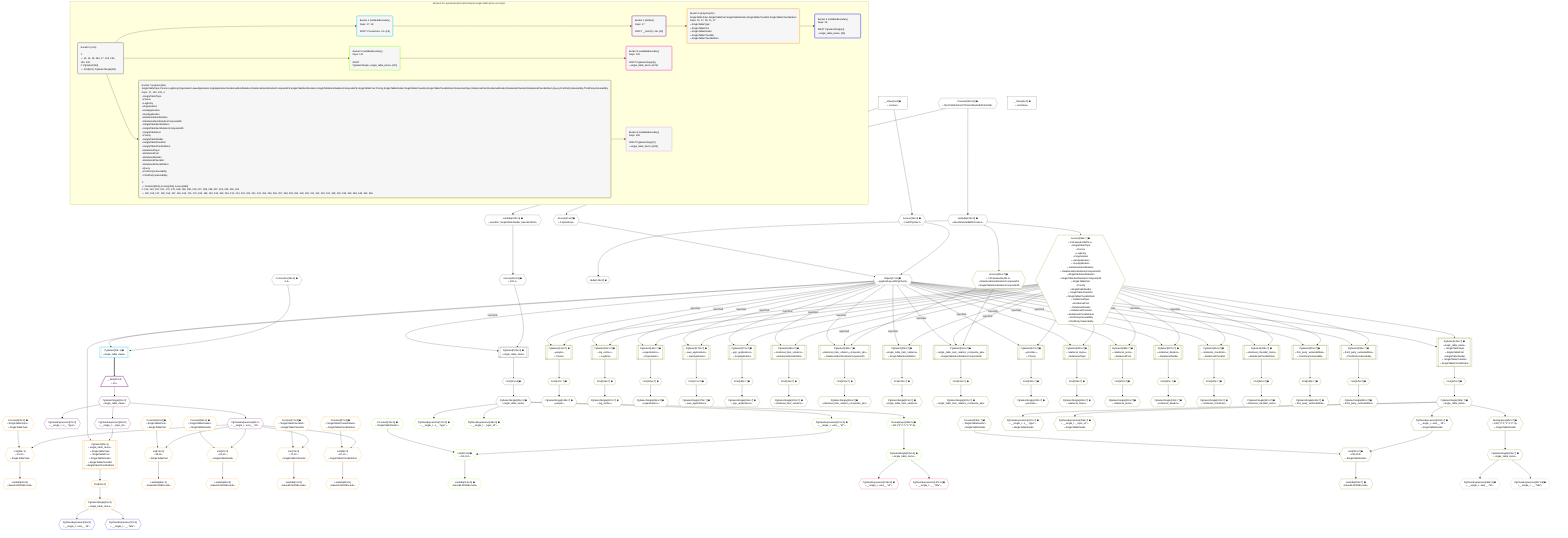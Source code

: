 %%{init: {'themeVariables': { 'fontSize': '12px'}}}%%
graph TD
    classDef path fill:#eee,stroke:#000,color:#000
    classDef plan fill:#fff,stroke-width:1px,color:#000
    classDef itemplan fill:#fff,stroke-width:2px,color:#000
    classDef unbatchedplan fill:#dff,stroke-width:1px,color:#000
    classDef sideeffectplan fill:#fcc,stroke-width:2px,color:#000
    classDef bucket fill:#f6f6f6,color:#000,stroke-width:2px,text-align:left


    %% plan dependencies
    Object17{{"Object[17∈0] ➊<br />ᐸ{pgSettings,withPgClient}ᐳ"}}:::plan
    Access15{{"Access[15∈0] ➊<br />ᐸ2.pgSettingsᐳ"}}:::plan
    Access16{{"Access[16∈0] ➊<br />ᐸ2.withPgClientᐳ"}}:::plan
    Access15 & Access16 --> Object17
    PgSelect106[["PgSelect[106∈0] ➊<br />ᐸsingle_table_itemsᐳ"]]:::plan
    Access104{{"Access[104∈0] ➊<br />ᐸ103.1ᐳ"}}:::plan
    Object17 -->|rejectNull| PgSelect106
    Access104 --> PgSelect106
    __Value2["__Value[2∈0] ➊<br />ᐸcontextᐳ"]:::plan
    __Value2 --> Access15
    __Value2 --> Access16
    Lambda103{{"Lambda[103∈0] ➊<br />ᐸspecifier_SingleTableDivider_base64JSONᐳ"}}:::plan
    Constant354{{"Constant[354∈0] ➊<br />ᐸ'WyJTaW5nbGVUYWJsZURpdmlkZXIiLDNd'ᐳ"}}:::plan
    Constant354 --> Lambda103
    Lambda103 --> Access104
    First110{{"First[110∈0] ➊"}}:::plan
    PgSelect106 --> First110
    PgSelectSingle111{{"PgSelectSingle[111∈0] ➊<br />ᐸsingle_table_itemsᐳ"}}:::plan
    First110 --> PgSelectSingle111
    Node129{{"Node[129∈0] ➊"}}:::plan
    Lambda130{{"Lambda[130∈0] ➊<br />ᐸdecodeNodeIdWithCodecsᐳ"}}:::plan
    Lambda130 --> Node129
    Constant354 --> Lambda130
    __Value4["__Value[4∈0] ➊<br />ᐸrootValueᐳ"]:::plan
    Connection18{{"Connection[18∈0] ➊<br />ᐸ14ᐳ"}}:::plan
    PgSelect19[["PgSelect[19∈1] ➊<br />ᐸsingle_table_itemsᐳ"]]:::plan
    Object17 & Connection18 --> PgSelect19
    __Item20[/"__Item[20∈2]<br />ᐸ19ᐳ"\]:::itemplan
    PgSelect19 ==> __Item20
    PgSelectSingle21{{"PgSelectSingle[21∈2]<br />ᐸsingle_table_itemsᐳ"}}:::plan
    __Item20 --> PgSelectSingle21
    PgClassExpression22{{"PgClassExpression[22∈2]<br />ᐸ__single_t...ems__.”id”ᐳ"}}:::plan
    PgSelectSingle21 --> PgClassExpression22
    PgClassExpression27{{"PgClassExpression[27∈2]<br />ᐸ__single_t...s__.”type”ᐳ"}}:::plan
    PgSelectSingle21 --> PgClassExpression27
    PgClassExpression28{{"PgClassExpression[28∈2]<br />ᐸ__single_t..._topic_id”ᐳ"}}:::plan
    PgSelectSingle21 --> PgClassExpression28
    List25{{"List[25∈3]<br />ᐸ23,22ᐳ<br />ᐳSingleTableTopic"}}:::plan
    Constant23{{"Constant[23∈3] ➊<br />ᐸ'SingleTableTopic'ᐳ<br />ᐳSingleTableTopic"}}:::plan
    Constant23 & PgClassExpression22 --> List25
    PgSelect30[["PgSelect[30∈3]<br />ᐸsingle_table_itemsᐳ<br />ᐳSingleTableTopic<br />ᐳSingleTablePost<br />ᐳSingleTableDivider<br />ᐳSingleTableChecklist<br />ᐳSingleTableChecklistItem"]]:::plan
    Object17 & PgClassExpression28 --> PgSelect30
    List41{{"List[41∈3]<br />ᐸ39,22ᐳ<br />ᐳSingleTablePost"}}:::plan
    Constant39{{"Constant[39∈3] ➊<br />ᐸ'SingleTablePost'ᐳ<br />ᐳSingleTablePost"}}:::plan
    Constant39 & PgClassExpression22 --> List41
    List57{{"List[57∈3]<br />ᐸ55,22ᐳ<br />ᐳSingleTableDivider"}}:::plan
    Constant55{{"Constant[55∈3] ➊<br />ᐸ'SingleTableDivider'ᐳ<br />ᐳSingleTableDivider"}}:::plan
    Constant55 & PgClassExpression22 --> List57
    List73{{"List[73∈3]<br />ᐸ71,22ᐳ<br />ᐳSingleTableChecklist"}}:::plan
    Constant71{{"Constant[71∈3] ➊<br />ᐸ'SingleTableChecklist'ᐳ<br />ᐳSingleTableChecklist"}}:::plan
    Constant71 & PgClassExpression22 --> List73
    List89{{"List[89∈3]<br />ᐸ87,22ᐳ<br />ᐳSingleTableChecklistItem"}}:::plan
    Constant87{{"Constant[87∈3] ➊<br />ᐸ'SingleTableChecklistItem'ᐳ<br />ᐳSingleTableChecklistItem"}}:::plan
    Constant87 & PgClassExpression22 --> List89
    Lambda26{{"Lambda[26∈3]<br />ᐸbase64JSONEncodeᐳ"}}:::plan
    List25 --> Lambda26
    First34{{"First[34∈3]"}}:::plan
    PgSelect30 --> First34
    PgSelectSingle35{{"PgSelectSingle[35∈3]<br />ᐸsingle_table_itemsᐳ"}}:::plan
    First34 --> PgSelectSingle35
    Lambda42{{"Lambda[42∈3]<br />ᐸbase64JSONEncodeᐳ"}}:::plan
    List41 --> Lambda42
    Lambda58{{"Lambda[58∈3]<br />ᐸbase64JSONEncodeᐳ"}}:::plan
    List57 --> Lambda58
    Lambda74{{"Lambda[74∈3]<br />ᐸbase64JSONEncodeᐳ"}}:::plan
    List73 --> Lambda74
    Lambda90{{"Lambda[90∈3]<br />ᐸbase64JSONEncodeᐳ"}}:::plan
    List89 --> Lambda90
    PgClassExpression36{{"PgClassExpression[36∈4]<br />ᐸ__single_t...ems__.”id”ᐳ"}}:::plan
    PgSelectSingle35 --> PgClassExpression36
    PgClassExpression37{{"PgClassExpression[37∈4]<br />ᐸ__single_t...__.”title”ᐳ"}}:::plan
    PgSelectSingle35 --> PgClassExpression37
    List115{{"List[115∈5] ➊<br />ᐸ113,112ᐳ"}}:::plan
    Constant113{{"Constant[113∈5] ➊<br />ᐸ'SingleTableDivider'ᐳ"}}:::plan
    PgClassExpression112{{"PgClassExpression[112∈5] ➊<br />ᐸ__single_t...ems__.”id”ᐳ"}}:::plan
    Constant113 & PgClassExpression112 --> List115
    PgSelectSingle111 --> PgClassExpression112
    Lambda116{{"Lambda[116∈5] ➊<br />ᐸbase64JSONEncodeᐳ"}}:::plan
    List115 --> Lambda116
    PgClassExpression117{{"PgClassExpression[117∈5] ➊<br />ᐸ__single_t...s__.”type”ᐳ"}}:::plan
    PgSelectSingle111 --> PgClassExpression117
    PgClassExpression118{{"PgClassExpression[118∈5] ➊<br />ᐸ__single_t..._topic_id”ᐳ"}}:::plan
    PgSelectSingle111 --> PgClassExpression118
    PgSelectSingle125{{"PgSelectSingle[125∈5] ➊<br />ᐸsingle_table_itemsᐳ"}}:::plan
    RemapKeys350{{"RemapKeys[350∈5] ➊<br />ᐸ111:{”0”:2,”1”:3,”2”:4}ᐳ"}}:::plan
    RemapKeys350 --> PgSelectSingle125
    PgSelectSingle111 --> RemapKeys350
    PgClassExpression126{{"PgClassExpression[126∈6] ➊<br />ᐸ__single_t...ems__.”id”ᐳ"}}:::plan
    PgSelectSingle125 --> PgClassExpression126
    PgClassExpression127{{"PgClassExpression[127∈6] ➊<br />ᐸ__single_t...__.”title”ᐳ"}}:::plan
    PgSelectSingle125 --> PgClassExpression127
    PgSelect199[["PgSelect[199∈7] ➊<br />ᐸrelational_item_relation_composite_pksᐳ<br />ᐳRelationalItemRelationCompositePk"]]:::plan
    Access355{{"Access[355∈7] ➊<br />ᐸ130.base64JSON.1ᐳ<br />ᐳSingleTableTopic<br />ᐳPerson<br />ᐳLogEntry<br />ᐳOrganization<br />ᐳAwsApplication<br />ᐳGcpApplication<br />ᐳRelationalItemRelation<br />ᐳRelationalItemRelationCompositePk<br />ᐳSingleTableItemRelation<br />ᐳSingleTableItemRelationCompositePk<br />ᐳSingleTablePost<br />ᐳPriority<br />ᐳSingleTableDivider<br />ᐳSingleTableChecklist<br />ᐳSingleTableChecklistItem<br />ᐳRelationalTopic<br />ᐳRelationalPost<br />ᐳRelationalDivider<br />ᐳRelationalChecklist<br />ᐳRelationalChecklistItem<br />ᐳFirstPartyVulnerability<br />ᐳThirdPartyVulnerability"}}:::plan
    Access356{{"Access[356∈7] ➊<br />ᐸ130.base64JSON.2ᐳ<br />ᐳRelationalItemRelationCompositePk<br />ᐳSingleTableItemRelationCompositePk"}}:::plan
    Object17 -->|rejectNull| PgSelect199
    Access355 -->|rejectNull| PgSelect199
    Access356 --> PgSelect199
    PgSelect219[["PgSelect[219∈7] ➊<br />ᐸsingle_table_item_relation_composite_pksᐳ<br />ᐳSingleTableItemRelationCompositePk"]]:::plan
    Object17 -->|rejectNull| PgSelect219
    Access355 -->|rejectNull| PgSelect219
    Access356 --> PgSelect219
    PgSelect134[["PgSelect[134∈7] ➊<br />ᐸsingle_table_itemsᐳ<br />ᐳSingleTableTopic<br />ᐳSingleTablePost<br />ᐳSingleTableDivider<br />ᐳSingleTableChecklist<br />ᐳSingleTableChecklistItem"]]:::plan
    Object17 -->|rejectNull| PgSelect134
    Access355 --> PgSelect134
    PgSelect143[["PgSelect[143∈7] ➊<br />ᐸpeopleᐳ<br />ᐳPerson"]]:::plan
    Object17 -->|rejectNull| PgSelect143
    Access355 --> PgSelect143
    PgSelect152[["PgSelect[152∈7] ➊<br />ᐸlog_entriesᐳ<br />ᐳLogEntry"]]:::plan
    Object17 -->|rejectNull| PgSelect152
    Access355 --> PgSelect152
    PgSelect161[["PgSelect[161∈7] ➊<br />ᐸorganizationsᐳ<br />ᐳOrganization"]]:::plan
    Object17 -->|rejectNull| PgSelect161
    Access355 --> PgSelect161
    PgSelect170[["PgSelect[170∈7] ➊<br />ᐸaws_applicationsᐳ<br />ᐳAwsApplication"]]:::plan
    Object17 -->|rejectNull| PgSelect170
    Access355 --> PgSelect170
    PgSelect179[["PgSelect[179∈7] ➊<br />ᐸgcp_applicationsᐳ<br />ᐳGcpApplication"]]:::plan
    Object17 -->|rejectNull| PgSelect179
    Access355 --> PgSelect179
    PgSelect188[["PgSelect[188∈7] ➊<br />ᐸrelational_item_relationsᐳ<br />ᐳRelationalItemRelation"]]:::plan
    Object17 -->|rejectNull| PgSelect188
    Access355 --> PgSelect188
    PgSelect208[["PgSelect[208∈7] ➊<br />ᐸsingle_table_item_relationsᐳ<br />ᐳSingleTableItemRelation"]]:::plan
    Object17 -->|rejectNull| PgSelect208
    Access355 --> PgSelect208
    PgSelect237[["PgSelect[237∈7] ➊<br />ᐸprioritiesᐳ<br />ᐳPriority"]]:::plan
    Object17 -->|rejectNull| PgSelect237
    Access355 --> PgSelect237
    List255{{"List[255∈7] ➊<br />ᐸ253,252ᐳ<br />ᐳSingleTableDivider"}}:::plan
    Constant253{{"Constant[253∈7] ➊<br />ᐸ'SingleTableDivider'ᐳ<br />ᐳSingleTableDivider"}}:::plan
    PgClassExpression252{{"PgClassExpression[252∈7] ➊<br />ᐸ__single_t...ems__.”id”ᐳ<br />ᐳSingleTableDivider"}}:::plan
    Constant253 & PgClassExpression252 --> List255
    PgSelect289[["PgSelect[289∈7] ➊<br />ᐸrelational_topicsᐳ<br />ᐳRelationalTopic"]]:::plan
    Object17 -->|rejectNull| PgSelect289
    Access355 --> PgSelect289
    PgSelect298[["PgSelect[298∈7] ➊<br />ᐸrelational_postsᐳ<br />ᐳRelationalPost"]]:::plan
    Object17 -->|rejectNull| PgSelect298
    Access355 --> PgSelect298
    PgSelect307[["PgSelect[307∈7] ➊<br />ᐸrelational_dividersᐳ<br />ᐳRelationalDivider"]]:::plan
    Object17 -->|rejectNull| PgSelect307
    Access355 --> PgSelect307
    PgSelect316[["PgSelect[316∈7] ➊<br />ᐸrelational_checklistsᐳ<br />ᐳRelationalChecklist"]]:::plan
    Object17 -->|rejectNull| PgSelect316
    Access355 --> PgSelect316
    PgSelect325[["PgSelect[325∈7] ➊<br />ᐸrelational_checklist_itemsᐳ<br />ᐳRelationalChecklistItem"]]:::plan
    Object17 -->|rejectNull| PgSelect325
    Access355 --> PgSelect325
    PgSelect335[["PgSelect[335∈7] ➊<br />ᐸfirst_party_vulnerabilitiesᐳ<br />ᐳFirstPartyVulnerability"]]:::plan
    Object17 -->|rejectNull| PgSelect335
    Access355 --> PgSelect335
    PgSelect344[["PgSelect[344∈7] ➊<br />ᐸthird_party_vulnerabilitiesᐳ<br />ᐳThirdPartyVulnerability"]]:::plan
    Object17 -->|rejectNull| PgSelect344
    Access355 --> PgSelect344
    First138{{"First[138∈7] ➊"}}:::plan
    PgSelect134 --> First138
    PgSelectSingle139{{"PgSelectSingle[139∈7] ➊<br />ᐸsingle_table_itemsᐳ"}}:::plan
    First138 --> PgSelectSingle139
    First147{{"First[147∈7] ➊"}}:::plan
    PgSelect143 --> First147
    PgSelectSingle148{{"PgSelectSingle[148∈7] ➊<br />ᐸpeopleᐳ"}}:::plan
    First147 --> PgSelectSingle148
    First156{{"First[156∈7] ➊"}}:::plan
    PgSelect152 --> First156
    PgSelectSingle157{{"PgSelectSingle[157∈7] ➊<br />ᐸlog_entriesᐳ"}}:::plan
    First156 --> PgSelectSingle157
    First165{{"First[165∈7] ➊"}}:::plan
    PgSelect161 --> First165
    PgSelectSingle166{{"PgSelectSingle[166∈7] ➊<br />ᐸorganizationsᐳ"}}:::plan
    First165 --> PgSelectSingle166
    First174{{"First[174∈7] ➊"}}:::plan
    PgSelect170 --> First174
    PgSelectSingle175{{"PgSelectSingle[175∈7] ➊<br />ᐸaws_applicationsᐳ"}}:::plan
    First174 --> PgSelectSingle175
    First183{{"First[183∈7] ➊"}}:::plan
    PgSelect179 --> First183
    PgSelectSingle184{{"PgSelectSingle[184∈7] ➊<br />ᐸgcp_applicationsᐳ"}}:::plan
    First183 --> PgSelectSingle184
    First192{{"First[192∈7] ➊"}}:::plan
    PgSelect188 --> First192
    PgSelectSingle193{{"PgSelectSingle[193∈7] ➊<br />ᐸrelational_item_relationsᐳ"}}:::plan
    First192 --> PgSelectSingle193
    First203{{"First[203∈7] ➊"}}:::plan
    PgSelect199 --> First203
    PgSelectSingle204{{"PgSelectSingle[204∈7] ➊<br />ᐸrelational_item_relation_composite_pksᐳ"}}:::plan
    First203 --> PgSelectSingle204
    First212{{"First[212∈7] ➊"}}:::plan
    PgSelect208 --> First212
    PgSelectSingle213{{"PgSelectSingle[213∈7] ➊<br />ᐸsingle_table_item_relationsᐳ"}}:::plan
    First212 --> PgSelectSingle213
    First223{{"First[223∈7] ➊"}}:::plan
    PgSelect219 --> First223
    PgSelectSingle224{{"PgSelectSingle[224∈7] ➊<br />ᐸsingle_table_item_relation_composite_pksᐳ"}}:::plan
    First223 --> PgSelectSingle224
    First241{{"First[241∈7] ➊"}}:::plan
    PgSelect237 --> First241
    PgSelectSingle242{{"PgSelectSingle[242∈7] ➊<br />ᐸprioritiesᐳ"}}:::plan
    First241 --> PgSelectSingle242
    PgSelectSingle139 --> PgClassExpression252
    Lambda256{{"Lambda[256∈7] ➊<br />ᐸbase64JSONEncodeᐳ"}}:::plan
    List255 --> Lambda256
    PgClassExpression257{{"PgClassExpression[257∈7] ➊<br />ᐸ__single_t...s__.”type”ᐳ<br />ᐳSingleTableDivider"}}:::plan
    PgSelectSingle139 --> PgClassExpression257
    PgClassExpression258{{"PgClassExpression[258∈7] ➊<br />ᐸ__single_t..._topic_id”ᐳ<br />ᐳSingleTableDivider"}}:::plan
    PgSelectSingle139 --> PgClassExpression258
    PgSelectSingle265{{"PgSelectSingle[265∈7] ➊<br />ᐸsingle_table_itemsᐳ"}}:::plan
    RemapKeys352{{"RemapKeys[352∈7] ➊<br />ᐸ139:{”0”:2,”1”:3,”2”:4}ᐳ<br />ᐳSingleTableDivider"}}:::plan
    RemapKeys352 --> PgSelectSingle265
    First293{{"First[293∈7] ➊"}}:::plan
    PgSelect289 --> First293
    PgSelectSingle294{{"PgSelectSingle[294∈7] ➊<br />ᐸrelational_topicsᐳ"}}:::plan
    First293 --> PgSelectSingle294
    First302{{"First[302∈7] ➊"}}:::plan
    PgSelect298 --> First302
    PgSelectSingle303{{"PgSelectSingle[303∈7] ➊<br />ᐸrelational_postsᐳ"}}:::plan
    First302 --> PgSelectSingle303
    First311{{"First[311∈7] ➊"}}:::plan
    PgSelect307 --> First311
    PgSelectSingle312{{"PgSelectSingle[312∈7] ➊<br />ᐸrelational_dividersᐳ"}}:::plan
    First311 --> PgSelectSingle312
    First320{{"First[320∈7] ➊"}}:::plan
    PgSelect316 --> First320
    PgSelectSingle321{{"PgSelectSingle[321∈7] ➊<br />ᐸrelational_checklistsᐳ"}}:::plan
    First320 --> PgSelectSingle321
    First329{{"First[329∈7] ➊"}}:::plan
    PgSelect325 --> First329
    PgSelectSingle330{{"PgSelectSingle[330∈7] ➊<br />ᐸrelational_checklist_itemsᐳ"}}:::plan
    First329 --> PgSelectSingle330
    First339{{"First[339∈7] ➊"}}:::plan
    PgSelect335 --> First339
    PgSelectSingle340{{"PgSelectSingle[340∈7] ➊<br />ᐸfirst_party_vulnerabilitiesᐳ"}}:::plan
    First339 --> PgSelectSingle340
    First348{{"First[348∈7] ➊"}}:::plan
    PgSelect344 --> First348
    PgSelectSingle349{{"PgSelectSingle[349∈7] ➊<br />ᐸthird_party_vulnerabilitiesᐳ"}}:::plan
    First348 --> PgSelectSingle349
    PgSelectSingle139 --> RemapKeys352
    Lambda130 --> Access355
    Lambda130 --> Access356
    PgClassExpression266{{"PgClassExpression[266∈8] ➊<br />ᐸ__single_t...ems__.”id”ᐳ"}}:::plan
    PgSelectSingle265 --> PgClassExpression266
    PgClassExpression267{{"PgClassExpression[267∈8] ➊<br />ᐸ__single_t...__.”title”ᐳ"}}:::plan
    PgSelectSingle265 --> PgClassExpression267

    %% define steps

    subgraph "Buckets for queries/polymorphic/simple-single-table-items-root-topic"
    Bucket0("Bucket 0 (root)<br /><br />1: <br />ᐳ: 15, 16, 18, 354, 17, 103, 104, 130, 129<br />2: PgSelect[106]<br />ᐳ: First[110], PgSelectSingle[111]"):::bucket
    classDef bucket0 stroke:#696969
    class Bucket0,__Value2,__Value4,Access15,Access16,Object17,Connection18,Lambda103,Access104,PgSelect106,First110,PgSelectSingle111,Node129,Lambda130,Constant354 bucket0
    Bucket1("Bucket 1 (nullableBoundary)<br />Deps: 17, 18<br /><br />ROOT Connectionᐸ14ᐳ[18]"):::bucket
    classDef bucket1 stroke:#00bfff
    class Bucket1,PgSelect19 bucket1
    Bucket2("Bucket 2 (listItem)<br />Deps: 17<br /><br />ROOT __Item{2}ᐸ19ᐳ[20]"):::bucket
    classDef bucket2 stroke:#7f007f
    class Bucket2,__Item20,PgSelectSingle21,PgClassExpression22,PgClassExpression27,PgClassExpression28 bucket2
    Bucket3("Bucket 3 (polymorphic)<br />SingleTableTopic,SingleTablePost,SingleTableDivider,SingleTableChecklist,SingleTableChecklistItem<br />Deps: 22, 17, 28, 21, 27<br />ᐳSingleTableTopic<br />ᐳSingleTablePost<br />ᐳSingleTableDivider<br />ᐳSingleTableChecklist<br />ᐳSingleTableChecklistItem"):::bucket
    classDef bucket3 stroke:#ffa500
    class Bucket3,Constant23,List25,Lambda26,PgSelect30,First34,PgSelectSingle35,Constant39,List41,Lambda42,Constant55,List57,Lambda58,Constant71,List73,Lambda74,Constant87,List89,Lambda90 bucket3
    Bucket4("Bucket 4 (nullableBoundary)<br />Deps: 35<br /><br />ROOT PgSelectSingle{3}ᐸsingle_table_itemsᐳ[35]"):::bucket
    classDef bucket4 stroke:#0000ff
    class Bucket4,PgClassExpression36,PgClassExpression37 bucket4
    Bucket5("Bucket 5 (nullableBoundary)<br />Deps: 111<br /><br />ROOT PgSelectSingleᐸsingle_table_itemsᐳ[111]"):::bucket
    classDef bucket5 stroke:#7fff00
    class Bucket5,PgClassExpression112,Constant113,List115,Lambda116,PgClassExpression117,PgClassExpression118,PgSelectSingle125,RemapKeys350 bucket5
    Bucket6("Bucket 6 (nullableBoundary)<br />Deps: 125<br /><br />ROOT PgSelectSingle{5}ᐸsingle_table_itemsᐳ[125]"):::bucket
    classDef bucket6 stroke:#ff1493
    class Bucket6,PgClassExpression126,PgClassExpression127 bucket6
    Bucket7("Bucket 7 (polymorphic)<br />SingleTableTopic,Person,LogEntry,Organization,AwsApplication,GcpApplication,RelationalItemRelation,RelationalItemRelationCompositePk,SingleTableItemRelation,SingleTableItemRelationCompositePk,SingleTablePost,Priority,SingleTableDivider,SingleTableChecklist,SingleTableChecklistItem,RelationalTopic,RelationalPost,RelationalDivider,RelationalChecklist,RelationalChecklistItem,Query,FirstPartyVulnerability,ThirdPartyVulnerability<br />Deps: 17, 130, 129, 4<br />ᐳSingleTableTopic<br />ᐳPerson<br />ᐳLogEntry<br />ᐳOrganization<br />ᐳAwsApplication<br />ᐳGcpApplication<br />ᐳRelationalItemRelation<br />ᐳRelationalItemRelationCompositePk<br />ᐳSingleTableItemRelation<br />ᐳSingleTableItemRelationCompositePk<br />ᐳSingleTablePost<br />ᐳPriority<br />ᐳSingleTableDivider<br />ᐳSingleTableChecklist<br />ᐳSingleTableChecklistItem<br />ᐳRelationalTopic<br />ᐳRelationalPost<br />ᐳRelationalDivider<br />ᐳRelationalChecklist<br />ᐳRelationalChecklistItem<br />ᐳQuery<br />ᐳFirstPartyVulnerability<br />ᐳThirdPartyVulnerability<br /><br />1: <br />ᐳ: Constant[253], Access[355], Access[356]<br />2: 134, 143, 152, 161, 170, 179, 188, 199, 208, 219, 237, 289, 298, 307, 316, 325, 335, 344<br />ᐳ: 138, 139, 147, 148, 156, 157, 165, 166, 174, 175, 183, 184, 192, 193, 203, 204, 212, 213, 223, 224, 241, 242, 252, 255, 256, 257, 258, 293, 294, 302, 303, 311, 312, 320, 321, 329, 330, 339, 340, 348, 349, 352, 265"):::bucket
    classDef bucket7 stroke:#808000
    class Bucket7,PgSelect134,First138,PgSelectSingle139,PgSelect143,First147,PgSelectSingle148,PgSelect152,First156,PgSelectSingle157,PgSelect161,First165,PgSelectSingle166,PgSelect170,First174,PgSelectSingle175,PgSelect179,First183,PgSelectSingle184,PgSelect188,First192,PgSelectSingle193,PgSelect199,First203,PgSelectSingle204,PgSelect208,First212,PgSelectSingle213,PgSelect219,First223,PgSelectSingle224,PgSelect237,First241,PgSelectSingle242,PgClassExpression252,Constant253,List255,Lambda256,PgClassExpression257,PgClassExpression258,PgSelectSingle265,PgSelect289,First293,PgSelectSingle294,PgSelect298,First302,PgSelectSingle303,PgSelect307,First311,PgSelectSingle312,PgSelect316,First320,PgSelectSingle321,PgSelect325,First329,PgSelectSingle330,PgSelect335,First339,PgSelectSingle340,PgSelect344,First348,PgSelectSingle349,RemapKeys352,Access355,Access356 bucket7
    Bucket8("Bucket 8 (nullableBoundary)<br />Deps: 265<br /><br />ROOT PgSelectSingle{7}ᐸsingle_table_itemsᐳ[265]"):::bucket
    classDef bucket8 stroke:#dda0dd
    class Bucket8,PgClassExpression266,PgClassExpression267 bucket8
    Bucket0 --> Bucket1 & Bucket5 & Bucket7
    Bucket1 --> Bucket2
    Bucket2 --> Bucket3
    Bucket3 --> Bucket4
    Bucket5 --> Bucket6
    Bucket7 --> Bucket8
    end